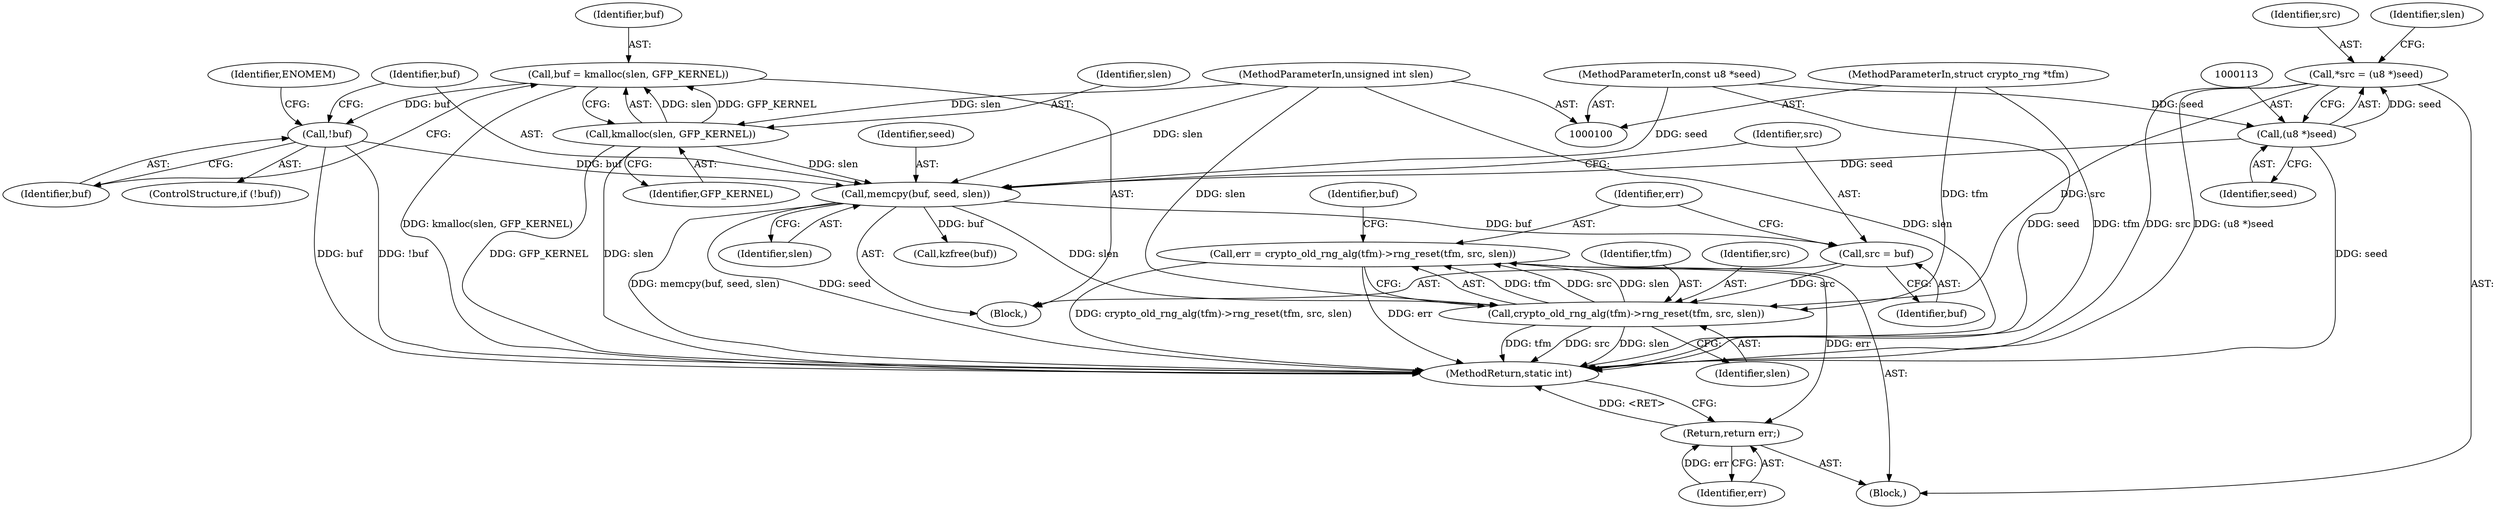 digraph "1_linux_94f1bb15bed84ad6c893916b7e7b9db6f1d7eec6_3@API" {
"1000137" [label="(Call,err = crypto_old_rng_alg(tfm)->rng_reset(tfm, src, slen))"];
"1000139" [label="(Call,crypto_old_rng_alg(tfm)->rng_reset(tfm, src, slen))"];
"1000101" [label="(MethodParameterIn,struct crypto_rng *tfm)"];
"1000134" [label="(Call,src = buf)"];
"1000130" [label="(Call,memcpy(buf, seed, slen))"];
"1000125" [label="(Call,!buf)"];
"1000119" [label="(Call,buf = kmalloc(slen, GFP_KERNEL))"];
"1000121" [label="(Call,kmalloc(slen, GFP_KERNEL))"];
"1000103" [label="(MethodParameterIn,unsigned int slen)"];
"1000112" [label="(Call,(u8 *)seed)"];
"1000102" [label="(MethodParameterIn,const u8 *seed)"];
"1000110" [label="(Call,*src = (u8 *)seed)"];
"1000145" [label="(Return,return err;)"];
"1000117" [label="(Identifier,slen)"];
"1000118" [label="(Block,)"];
"1000143" [label="(Call,kzfree(buf))"];
"1000125" [label="(Call,!buf)"];
"1000146" [label="(Identifier,err)"];
"1000140" [label="(Identifier,tfm)"];
"1000129" [label="(Identifier,ENOMEM)"];
"1000119" [label="(Call,buf = kmalloc(slen, GFP_KERNEL))"];
"1000103" [label="(MethodParameterIn,unsigned int slen)"];
"1000139" [label="(Call,crypto_old_rng_alg(tfm)->rng_reset(tfm, src, slen))"];
"1000130" [label="(Call,memcpy(buf, seed, slen))"];
"1000124" [label="(ControlStructure,if (!buf))"];
"1000114" [label="(Identifier,seed)"];
"1000104" [label="(Block,)"];
"1000145" [label="(Return,return err;)"];
"1000111" [label="(Identifier,src)"];
"1000131" [label="(Identifier,buf)"];
"1000142" [label="(Identifier,slen)"];
"1000135" [label="(Identifier,src)"];
"1000136" [label="(Identifier,buf)"];
"1000101" [label="(MethodParameterIn,struct crypto_rng *tfm)"];
"1000123" [label="(Identifier,GFP_KERNEL)"];
"1000137" [label="(Call,err = crypto_old_rng_alg(tfm)->rng_reset(tfm, src, slen))"];
"1000134" [label="(Call,src = buf)"];
"1000112" [label="(Call,(u8 *)seed)"];
"1000121" [label="(Call,kmalloc(slen, GFP_KERNEL))"];
"1000132" [label="(Identifier,seed)"];
"1000102" [label="(MethodParameterIn,const u8 *seed)"];
"1000141" [label="(Identifier,src)"];
"1000120" [label="(Identifier,buf)"];
"1000133" [label="(Identifier,slen)"];
"1000122" [label="(Identifier,slen)"];
"1000138" [label="(Identifier,err)"];
"1000147" [label="(MethodReturn,static int)"];
"1000110" [label="(Call,*src = (u8 *)seed)"];
"1000144" [label="(Identifier,buf)"];
"1000126" [label="(Identifier,buf)"];
"1000137" -> "1000104"  [label="AST: "];
"1000137" -> "1000139"  [label="CFG: "];
"1000138" -> "1000137"  [label="AST: "];
"1000139" -> "1000137"  [label="AST: "];
"1000144" -> "1000137"  [label="CFG: "];
"1000137" -> "1000147"  [label="DDG: crypto_old_rng_alg(tfm)->rng_reset(tfm, src, slen)"];
"1000137" -> "1000147"  [label="DDG: err"];
"1000139" -> "1000137"  [label="DDG: tfm"];
"1000139" -> "1000137"  [label="DDG: src"];
"1000139" -> "1000137"  [label="DDG: slen"];
"1000137" -> "1000145"  [label="DDG: err"];
"1000139" -> "1000142"  [label="CFG: "];
"1000140" -> "1000139"  [label="AST: "];
"1000141" -> "1000139"  [label="AST: "];
"1000142" -> "1000139"  [label="AST: "];
"1000139" -> "1000147"  [label="DDG: slen"];
"1000139" -> "1000147"  [label="DDG: tfm"];
"1000139" -> "1000147"  [label="DDG: src"];
"1000101" -> "1000139"  [label="DDG: tfm"];
"1000134" -> "1000139"  [label="DDG: src"];
"1000110" -> "1000139"  [label="DDG: src"];
"1000130" -> "1000139"  [label="DDG: slen"];
"1000103" -> "1000139"  [label="DDG: slen"];
"1000101" -> "1000100"  [label="AST: "];
"1000101" -> "1000147"  [label="DDG: tfm"];
"1000134" -> "1000118"  [label="AST: "];
"1000134" -> "1000136"  [label="CFG: "];
"1000135" -> "1000134"  [label="AST: "];
"1000136" -> "1000134"  [label="AST: "];
"1000138" -> "1000134"  [label="CFG: "];
"1000130" -> "1000134"  [label="DDG: buf"];
"1000130" -> "1000118"  [label="AST: "];
"1000130" -> "1000133"  [label="CFG: "];
"1000131" -> "1000130"  [label="AST: "];
"1000132" -> "1000130"  [label="AST: "];
"1000133" -> "1000130"  [label="AST: "];
"1000135" -> "1000130"  [label="CFG: "];
"1000130" -> "1000147"  [label="DDG: memcpy(buf, seed, slen)"];
"1000130" -> "1000147"  [label="DDG: seed"];
"1000125" -> "1000130"  [label="DDG: buf"];
"1000112" -> "1000130"  [label="DDG: seed"];
"1000102" -> "1000130"  [label="DDG: seed"];
"1000121" -> "1000130"  [label="DDG: slen"];
"1000103" -> "1000130"  [label="DDG: slen"];
"1000130" -> "1000143"  [label="DDG: buf"];
"1000125" -> "1000124"  [label="AST: "];
"1000125" -> "1000126"  [label="CFG: "];
"1000126" -> "1000125"  [label="AST: "];
"1000129" -> "1000125"  [label="CFG: "];
"1000131" -> "1000125"  [label="CFG: "];
"1000125" -> "1000147"  [label="DDG: !buf"];
"1000125" -> "1000147"  [label="DDG: buf"];
"1000119" -> "1000125"  [label="DDG: buf"];
"1000119" -> "1000118"  [label="AST: "];
"1000119" -> "1000121"  [label="CFG: "];
"1000120" -> "1000119"  [label="AST: "];
"1000121" -> "1000119"  [label="AST: "];
"1000126" -> "1000119"  [label="CFG: "];
"1000119" -> "1000147"  [label="DDG: kmalloc(slen, GFP_KERNEL)"];
"1000121" -> "1000119"  [label="DDG: slen"];
"1000121" -> "1000119"  [label="DDG: GFP_KERNEL"];
"1000121" -> "1000123"  [label="CFG: "];
"1000122" -> "1000121"  [label="AST: "];
"1000123" -> "1000121"  [label="AST: "];
"1000121" -> "1000147"  [label="DDG: GFP_KERNEL"];
"1000121" -> "1000147"  [label="DDG: slen"];
"1000103" -> "1000121"  [label="DDG: slen"];
"1000103" -> "1000100"  [label="AST: "];
"1000103" -> "1000147"  [label="DDG: slen"];
"1000112" -> "1000110"  [label="AST: "];
"1000112" -> "1000114"  [label="CFG: "];
"1000113" -> "1000112"  [label="AST: "];
"1000114" -> "1000112"  [label="AST: "];
"1000110" -> "1000112"  [label="CFG: "];
"1000112" -> "1000147"  [label="DDG: seed"];
"1000112" -> "1000110"  [label="DDG: seed"];
"1000102" -> "1000112"  [label="DDG: seed"];
"1000102" -> "1000100"  [label="AST: "];
"1000102" -> "1000147"  [label="DDG: seed"];
"1000110" -> "1000104"  [label="AST: "];
"1000111" -> "1000110"  [label="AST: "];
"1000117" -> "1000110"  [label="CFG: "];
"1000110" -> "1000147"  [label="DDG: src"];
"1000110" -> "1000147"  [label="DDG: (u8 *)seed"];
"1000145" -> "1000104"  [label="AST: "];
"1000145" -> "1000146"  [label="CFG: "];
"1000146" -> "1000145"  [label="AST: "];
"1000147" -> "1000145"  [label="CFG: "];
"1000145" -> "1000147"  [label="DDG: <RET>"];
"1000146" -> "1000145"  [label="DDG: err"];
}
